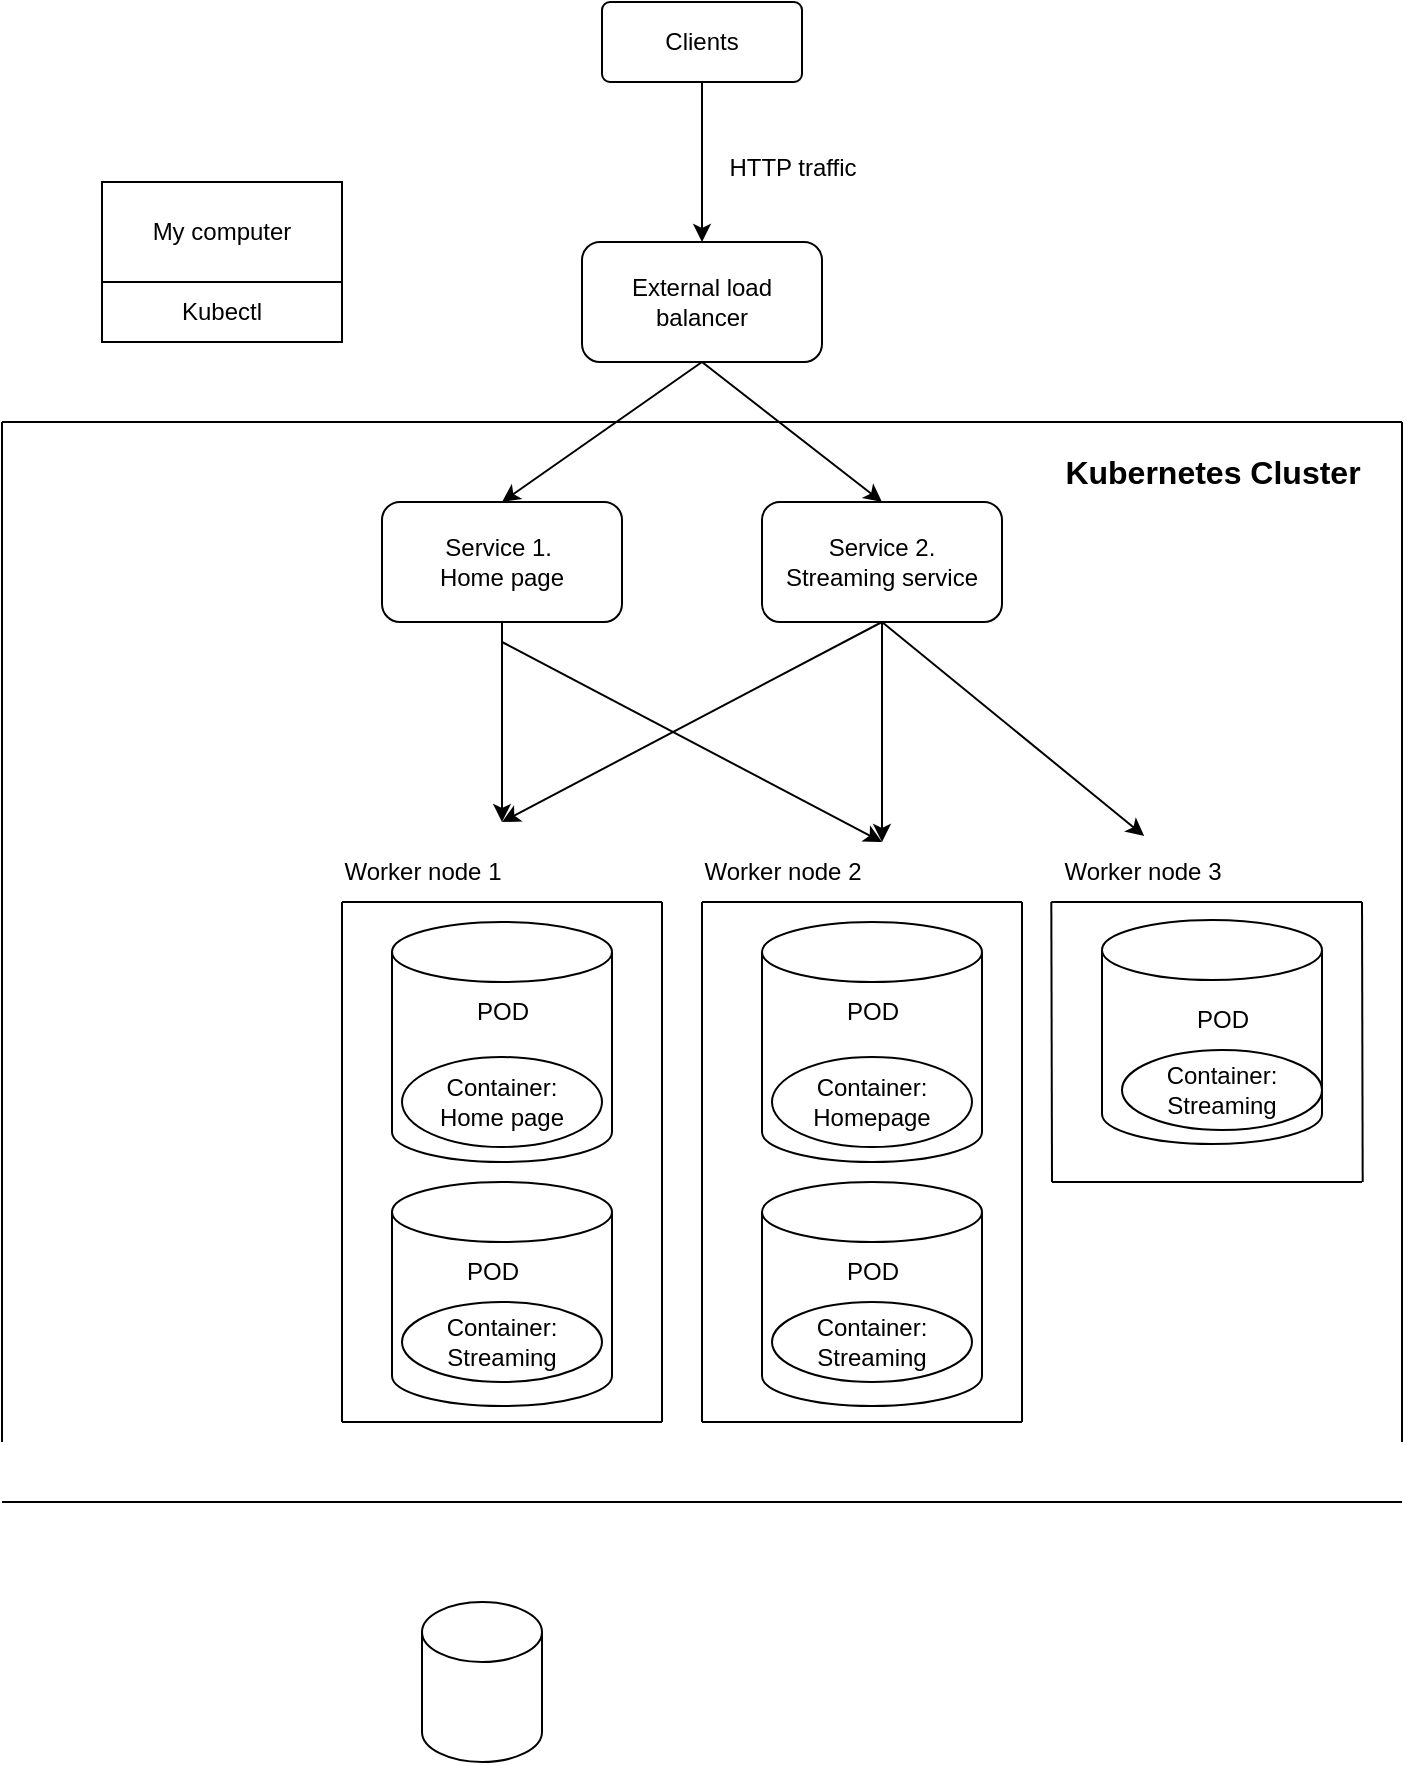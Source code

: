<mxfile version="21.3.2" type="github">
  <diagram name="Sivu-1" id="sKDdfknFH7Cz9x-xk31o">
    <mxGraphModel dx="1026" dy="653" grid="1" gridSize="10" guides="1" tooltips="1" connect="1" arrows="1" fold="1" page="1" pageScale="1" pageWidth="827" pageHeight="1169" math="0" shadow="0">
      <root>
        <mxCell id="0" />
        <mxCell id="1" parent="0" />
        <mxCell id="ZEjh7lJmkJP0OWDX7xh0-1" value="External load balancer" style="rounded=1;whiteSpace=wrap;html=1;" parent="1" vertex="1">
          <mxGeometry x="340" y="190" width="120" height="60" as="geometry" />
        </mxCell>
        <mxCell id="ZEjh7lJmkJP0OWDX7xh0-2" value="" style="endArrow=classic;html=1;rounded=0;entryX=0.5;entryY=0;entryDx=0;entryDy=0;" parent="1" target="ZEjh7lJmkJP0OWDX7xh0-1" edge="1">
          <mxGeometry width="50" height="50" relative="1" as="geometry">
            <mxPoint x="400" y="110" as="sourcePoint" />
            <mxPoint x="440" y="260" as="targetPoint" />
          </mxGeometry>
        </mxCell>
        <mxCell id="ZEjh7lJmkJP0OWDX7xh0-4" style="edgeStyle=orthogonalEdgeStyle;rounded=0;orthogonalLoop=1;jettySize=auto;html=1;exitX=0.5;exitY=1;exitDx=0;exitDy=0;" parent="1" edge="1">
          <mxGeometry relative="1" as="geometry">
            <mxPoint x="425.5" y="681" as="sourcePoint" />
            <mxPoint x="425.5" y="681" as="targetPoint" />
          </mxGeometry>
        </mxCell>
        <mxCell id="ZEjh7lJmkJP0OWDX7xh0-7" value="" style="endArrow=classic;html=1;rounded=0;exitX=0.5;exitY=1;exitDx=0;exitDy=0;entryX=0.5;entryY=0;entryDx=0;entryDy=0;" parent="1" source="ZEjh7lJmkJP0OWDX7xh0-1" edge="1" target="ztrkCr3DdEQu6RkhGDGT-4">
          <mxGeometry width="50" height="50" relative="1" as="geometry">
            <mxPoint x="390" y="370" as="sourcePoint" />
            <mxPoint x="401.2" y="314.96" as="targetPoint" />
          </mxGeometry>
        </mxCell>
        <mxCell id="ZEjh7lJmkJP0OWDX7xh0-8" value="&lt;br&gt;&lt;br&gt;&lt;br&gt;&lt;br&gt;&lt;br&gt;&lt;br&gt;&lt;br&gt;&lt;br&gt;" style="shape=cylinder3;whiteSpace=wrap;html=1;boundedLbl=1;backgroundOutline=1;size=15;" parent="1" vertex="1">
          <mxGeometry x="245" y="530" width="110" height="120" as="geometry" />
        </mxCell>
        <mxCell id="ZEjh7lJmkJP0OWDX7xh0-11" value="Clients" style="rounded=1;arcSize=10;whiteSpace=wrap;html=1;align=center;" parent="1" vertex="1">
          <mxGeometry x="350" y="70" width="100" height="40" as="geometry" />
        </mxCell>
        <mxCell id="ZEjh7lJmkJP0OWDX7xh0-13" value="HTTP traffic" style="text;html=1;align=center;verticalAlign=middle;resizable=0;points=[];autosize=1;strokeColor=none;fillColor=none;" parent="1" vertex="1">
          <mxGeometry x="400" y="138" width="90" height="30" as="geometry" />
        </mxCell>
        <mxCell id="ZEjh7lJmkJP0OWDX7xh0-15" value="Service 1.&amp;nbsp;&lt;br&gt;Home page" style="rounded=1;whiteSpace=wrap;html=1;" parent="1" vertex="1">
          <mxGeometry x="240" y="320" width="120" height="60" as="geometry" />
        </mxCell>
        <mxCell id="ZEjh7lJmkJP0OWDX7xh0-16" value="&lt;br&gt;&lt;br&gt;" style="shape=cylinder3;whiteSpace=wrap;html=1;boundedLbl=1;backgroundOutline=1;size=15;" parent="1" vertex="1">
          <mxGeometry x="245" y="660" width="110" height="112" as="geometry" />
        </mxCell>
        <mxCell id="ZEjh7lJmkJP0OWDX7xh0-18" value="Container:&lt;br&gt;Home page" style="ellipse;whiteSpace=wrap;html=1;align=center;newEdgeStyle={&quot;edgeStyle&quot;:&quot;entityRelationEdgeStyle&quot;,&quot;startArrow&quot;:&quot;none&quot;,&quot;endArrow&quot;:&quot;none&quot;,&quot;segment&quot;:10,&quot;curved&quot;:1,&quot;sourcePerimeterSpacing&quot;:0,&quot;targetPerimeterSpacing&quot;:0};treeFolding=1;treeMoving=1;" parent="1" vertex="1">
          <mxGeometry x="250" y="597.5" width="100" height="45" as="geometry" />
        </mxCell>
        <mxCell id="ZEjh7lJmkJP0OWDX7xh0-19" value="Container:&lt;br&gt;Streaming" style="ellipse;whiteSpace=wrap;html=1;align=center;newEdgeStyle={&quot;edgeStyle&quot;:&quot;entityRelationEdgeStyle&quot;,&quot;startArrow&quot;:&quot;none&quot;,&quot;endArrow&quot;:&quot;none&quot;,&quot;segment&quot;:10,&quot;curved&quot;:1,&quot;sourcePerimeterSpacing&quot;:0,&quot;targetPerimeterSpacing&quot;:0};treeFolding=1;treeMoving=1;" parent="1" vertex="1">
          <mxGeometry x="250" y="720" width="100" height="40" as="geometry" />
        </mxCell>
        <mxCell id="ztrkCr3DdEQu6RkhGDGT-3" value="" style="endArrow=classic;html=1;rounded=0;exitX=0.5;exitY=1;exitDx=0;exitDy=0;" edge="1" parent="1" source="ZEjh7lJmkJP0OWDX7xh0-15">
          <mxGeometry width="50" height="50" relative="1" as="geometry">
            <mxPoint x="410" y="260" as="sourcePoint" />
            <mxPoint x="300" y="480" as="targetPoint" />
          </mxGeometry>
        </mxCell>
        <mxCell id="ztrkCr3DdEQu6RkhGDGT-4" value="Service 2.&lt;br&gt;Streaming service" style="rounded=1;whiteSpace=wrap;html=1;" vertex="1" parent="1">
          <mxGeometry x="430" y="320" width="120" height="60" as="geometry" />
        </mxCell>
        <mxCell id="ztrkCr3DdEQu6RkhGDGT-6" value="" style="endArrow=classic;html=1;rounded=0;exitX=0.5;exitY=1;exitDx=0;exitDy=0;entryX=0.5;entryY=0;entryDx=0;entryDy=0;" edge="1" parent="1" source="ZEjh7lJmkJP0OWDX7xh0-1" target="ZEjh7lJmkJP0OWDX7xh0-15">
          <mxGeometry width="50" height="50" relative="1" as="geometry">
            <mxPoint x="410" y="260" as="sourcePoint" />
            <mxPoint x="447" y="330" as="targetPoint" />
          </mxGeometry>
        </mxCell>
        <mxCell id="ztrkCr3DdEQu6RkhGDGT-12" value="" style="endArrow=classic;html=1;rounded=0;exitX=0.5;exitY=1;exitDx=0;exitDy=0;entryX=0.5;entryY=0;entryDx=0;entryDy=0;entryPerimeter=0;" edge="1" parent="1" source="ztrkCr3DdEQu6RkhGDGT-4">
          <mxGeometry width="50" height="50" relative="1" as="geometry">
            <mxPoint x="490" y="380" as="sourcePoint" />
            <mxPoint x="490.0" y="490" as="targetPoint" />
          </mxGeometry>
        </mxCell>
        <mxCell id="ztrkCr3DdEQu6RkhGDGT-13" value="Worker node 1" style="text;html=1;align=center;verticalAlign=middle;resizable=0;points=[];autosize=1;strokeColor=none;fillColor=none;" vertex="1" parent="1">
          <mxGeometry x="210" y="490" width="100" height="30" as="geometry" />
        </mxCell>
        <mxCell id="ztrkCr3DdEQu6RkhGDGT-14" value="Worker node 2" style="text;html=1;align=center;verticalAlign=middle;resizable=0;points=[];autosize=1;strokeColor=none;fillColor=none;" vertex="1" parent="1">
          <mxGeometry x="390" y="490" width="100" height="30" as="geometry" />
        </mxCell>
        <mxCell id="ztrkCr3DdEQu6RkhGDGT-15" style="edgeStyle=orthogonalEdgeStyle;rounded=0;orthogonalLoop=1;jettySize=auto;html=1;exitX=0.5;exitY=1;exitDx=0;exitDy=0;" edge="1" parent="1">
          <mxGeometry relative="1" as="geometry">
            <mxPoint x="610.5" y="681" as="sourcePoint" />
            <mxPoint x="610.5" y="681" as="targetPoint" />
          </mxGeometry>
        </mxCell>
        <mxCell id="ztrkCr3DdEQu6RkhGDGT-16" value="&lt;br&gt;&lt;br&gt;" style="shape=cylinder3;whiteSpace=wrap;html=1;boundedLbl=1;backgroundOutline=1;size=15;" vertex="1" parent="1">
          <mxGeometry x="430" y="530" width="110" height="120" as="geometry" />
        </mxCell>
        <mxCell id="ztrkCr3DdEQu6RkhGDGT-17" value="&lt;br&gt;&lt;br&gt;" style="shape=cylinder3;whiteSpace=wrap;html=1;boundedLbl=1;backgroundOutline=1;size=15;" vertex="1" parent="1">
          <mxGeometry x="430" y="660" width="110" height="112" as="geometry" />
        </mxCell>
        <mxCell id="ztrkCr3DdEQu6RkhGDGT-18" value="Container:&lt;br&gt;Homepage" style="ellipse;whiteSpace=wrap;html=1;align=center;newEdgeStyle={&quot;edgeStyle&quot;:&quot;entityRelationEdgeStyle&quot;,&quot;startArrow&quot;:&quot;none&quot;,&quot;endArrow&quot;:&quot;none&quot;,&quot;segment&quot;:10,&quot;curved&quot;:1,&quot;sourcePerimeterSpacing&quot;:0,&quot;targetPerimeterSpacing&quot;:0};treeFolding=1;treeMoving=1;" vertex="1" parent="1">
          <mxGeometry x="435" y="597.5" width="100" height="45" as="geometry" />
        </mxCell>
        <mxCell id="ztrkCr3DdEQu6RkhGDGT-19" value="Container:&lt;br&gt;Streaming" style="ellipse;whiteSpace=wrap;html=1;align=center;newEdgeStyle={&quot;edgeStyle&quot;:&quot;entityRelationEdgeStyle&quot;,&quot;startArrow&quot;:&quot;none&quot;,&quot;endArrow&quot;:&quot;none&quot;,&quot;segment&quot;:10,&quot;curved&quot;:1,&quot;sourcePerimeterSpacing&quot;:0,&quot;targetPerimeterSpacing&quot;:0};treeFolding=1;treeMoving=1;" vertex="1" parent="1">
          <mxGeometry x="435" y="720" width="100" height="40" as="geometry" />
        </mxCell>
        <mxCell id="ztrkCr3DdEQu6RkhGDGT-20" value="&lt;br&gt;&lt;br&gt;" style="shape=cylinder3;whiteSpace=wrap;html=1;boundedLbl=1;backgroundOutline=1;size=15;" vertex="1" parent="1">
          <mxGeometry x="600" y="529" width="110" height="112" as="geometry" />
        </mxCell>
        <mxCell id="ztrkCr3DdEQu6RkhGDGT-21" value="Container:&lt;br&gt;Streaming" style="ellipse;whiteSpace=wrap;html=1;align=center;newEdgeStyle={&quot;edgeStyle&quot;:&quot;entityRelationEdgeStyle&quot;,&quot;startArrow&quot;:&quot;none&quot;,&quot;endArrow&quot;:&quot;none&quot;,&quot;segment&quot;:10,&quot;curved&quot;:1,&quot;sourcePerimeterSpacing&quot;:0,&quot;targetPerimeterSpacing&quot;:0};treeFolding=1;treeMoving=1;" vertex="1" parent="1">
          <mxGeometry x="610" y="594" width="100" height="40" as="geometry" />
        </mxCell>
        <mxCell id="ztrkCr3DdEQu6RkhGDGT-22" value="" style="endArrow=classic;html=1;rounded=0;exitX=0.5;exitY=1;exitDx=0;exitDy=0;" edge="1" parent="1" source="ztrkCr3DdEQu6RkhGDGT-4">
          <mxGeometry width="50" height="50" relative="1" as="geometry">
            <mxPoint x="310" y="390" as="sourcePoint" />
            <mxPoint x="300" y="480" as="targetPoint" />
          </mxGeometry>
        </mxCell>
        <mxCell id="ztrkCr3DdEQu6RkhGDGT-23" value="" style="endArrow=classic;html=1;rounded=0;" edge="1" parent="1">
          <mxGeometry width="50" height="50" relative="1" as="geometry">
            <mxPoint x="300" y="390" as="sourcePoint" />
            <mxPoint x="490" y="490" as="targetPoint" />
          </mxGeometry>
        </mxCell>
        <mxCell id="ztrkCr3DdEQu6RkhGDGT-24" value="Worker node 3" style="text;html=1;align=center;verticalAlign=middle;resizable=0;points=[];autosize=1;strokeColor=none;fillColor=none;" vertex="1" parent="1">
          <mxGeometry x="570" y="490" width="100" height="30" as="geometry" />
        </mxCell>
        <mxCell id="ztrkCr3DdEQu6RkhGDGT-42" style="edgeStyle=orthogonalEdgeStyle;rounded=0;orthogonalLoop=1;jettySize=auto;html=1;exitX=0.75;exitY=0;exitDx=0;exitDy=0;entryX=0.75;entryY=1;entryDx=0;entryDy=0;" edge="1" parent="1" source="ztrkCr3DdEQu6RkhGDGT-26" target="ztrkCr3DdEQu6RkhGDGT-41">
          <mxGeometry relative="1" as="geometry" />
        </mxCell>
        <mxCell id="ztrkCr3DdEQu6RkhGDGT-26" value="Kubectl" style="rounded=0;whiteSpace=wrap;html=1;" vertex="1" parent="1">
          <mxGeometry x="100" y="210" width="120" height="30" as="geometry" />
        </mxCell>
        <mxCell id="ztrkCr3DdEQu6RkhGDGT-28" value="POD" style="text;html=1;align=center;verticalAlign=middle;resizable=0;points=[];autosize=1;strokeColor=none;fillColor=none;" vertex="1" parent="1">
          <mxGeometry x="275" y="560" width="50" height="30" as="geometry" />
        </mxCell>
        <mxCell id="ztrkCr3DdEQu6RkhGDGT-29" value="POD" style="text;html=1;align=center;verticalAlign=middle;resizable=0;points=[];autosize=1;strokeColor=none;fillColor=none;" vertex="1" parent="1">
          <mxGeometry x="270" y="690" width="50" height="30" as="geometry" />
        </mxCell>
        <mxCell id="ztrkCr3DdEQu6RkhGDGT-30" value="POD" style="text;html=1;align=center;verticalAlign=middle;resizable=0;points=[];autosize=1;strokeColor=none;fillColor=none;" vertex="1" parent="1">
          <mxGeometry x="460" y="560" width="50" height="30" as="geometry" />
        </mxCell>
        <mxCell id="ztrkCr3DdEQu6RkhGDGT-31" value="POD" style="text;html=1;align=center;verticalAlign=middle;resizable=0;points=[];autosize=1;strokeColor=none;fillColor=none;" vertex="1" parent="1">
          <mxGeometry x="460" y="690" width="50" height="30" as="geometry" />
        </mxCell>
        <mxCell id="ztrkCr3DdEQu6RkhGDGT-32" value="POD" style="text;html=1;align=center;verticalAlign=middle;resizable=0;points=[];autosize=1;strokeColor=none;fillColor=none;" vertex="1" parent="1">
          <mxGeometry x="635" y="564" width="50" height="30" as="geometry" />
        </mxCell>
        <mxCell id="ztrkCr3DdEQu6RkhGDGT-33" value="" style="endArrow=classic;html=1;rounded=0;entryX=0.511;entryY=-0.1;entryDx=0;entryDy=0;entryPerimeter=0;" edge="1" parent="1" target="ztrkCr3DdEQu6RkhGDGT-24">
          <mxGeometry width="50" height="50" relative="1" as="geometry">
            <mxPoint x="490" y="380" as="sourcePoint" />
            <mxPoint x="500.0" y="500" as="targetPoint" />
          </mxGeometry>
        </mxCell>
        <mxCell id="ztrkCr3DdEQu6RkhGDGT-35" value="" style="endArrow=none;html=1;rounded=0;" edge="1" parent="1">
          <mxGeometry width="50" height="50" relative="1" as="geometry">
            <mxPoint x="50" y="790" as="sourcePoint" />
            <mxPoint x="50" y="280" as="targetPoint" />
            <Array as="points">
              <mxPoint x="50" y="540" />
            </Array>
          </mxGeometry>
        </mxCell>
        <mxCell id="ztrkCr3DdEQu6RkhGDGT-36" value="" style="endArrow=none;html=1;rounded=0;" edge="1" parent="1">
          <mxGeometry width="50" height="50" relative="1" as="geometry">
            <mxPoint x="750" y="280" as="sourcePoint" />
            <mxPoint x="50" y="280" as="targetPoint" />
          </mxGeometry>
        </mxCell>
        <mxCell id="ztrkCr3DdEQu6RkhGDGT-37" value="" style="endArrow=none;html=1;rounded=0;" edge="1" parent="1">
          <mxGeometry width="50" height="50" relative="1" as="geometry">
            <mxPoint x="750" y="790" as="sourcePoint" />
            <mxPoint x="750" y="280" as="targetPoint" />
          </mxGeometry>
        </mxCell>
        <mxCell id="ztrkCr3DdEQu6RkhGDGT-38" value="" style="endArrow=none;html=1;rounded=0;" edge="1" parent="1">
          <mxGeometry width="50" height="50" relative="1" as="geometry">
            <mxPoint x="750" y="820" as="sourcePoint" />
            <mxPoint x="50" y="820" as="targetPoint" />
          </mxGeometry>
        </mxCell>
        <mxCell id="ztrkCr3DdEQu6RkhGDGT-39" value="&lt;b&gt;&lt;font style=&quot;font-size: 16px;&quot;&gt;Kubernetes Cluster&lt;/font&gt;&lt;/b&gt;" style="text;html=1;align=center;verticalAlign=middle;resizable=0;points=[];autosize=1;strokeColor=none;fillColor=none;" vertex="1" parent="1">
          <mxGeometry x="570" y="290" width="170" height="30" as="geometry" />
        </mxCell>
        <mxCell id="ztrkCr3DdEQu6RkhGDGT-41" value="My computer" style="rounded=0;whiteSpace=wrap;html=1;" vertex="1" parent="1">
          <mxGeometry x="100" y="160" width="120" height="50" as="geometry" />
        </mxCell>
        <mxCell id="ztrkCr3DdEQu6RkhGDGT-43" value="" style="endArrow=none;html=1;rounded=0;" edge="1" parent="1">
          <mxGeometry width="50" height="50" relative="1" as="geometry">
            <mxPoint x="220" y="780" as="sourcePoint" />
            <mxPoint x="220" y="520" as="targetPoint" />
            <Array as="points">
              <mxPoint x="220" y="780" />
            </Array>
          </mxGeometry>
        </mxCell>
        <mxCell id="ztrkCr3DdEQu6RkhGDGT-44" value="" style="endArrow=none;html=1;rounded=0;" edge="1" parent="1">
          <mxGeometry width="50" height="50" relative="1" as="geometry">
            <mxPoint x="380" y="780" as="sourcePoint" />
            <mxPoint x="380" y="520" as="targetPoint" />
            <Array as="points">
              <mxPoint x="380" y="780" />
            </Array>
          </mxGeometry>
        </mxCell>
        <mxCell id="ztrkCr3DdEQu6RkhGDGT-46" value="" style="endArrow=none;html=1;rounded=0;" edge="1" parent="1">
          <mxGeometry width="50" height="50" relative="1" as="geometry">
            <mxPoint x="220" y="520" as="sourcePoint" />
            <mxPoint x="380" y="520" as="targetPoint" />
          </mxGeometry>
        </mxCell>
        <mxCell id="ztrkCr3DdEQu6RkhGDGT-47" value="" style="endArrow=none;html=1;rounded=0;" edge="1" parent="1">
          <mxGeometry width="50" height="50" relative="1" as="geometry">
            <mxPoint x="220" y="780" as="sourcePoint" />
            <mxPoint x="380" y="780" as="targetPoint" />
          </mxGeometry>
        </mxCell>
        <mxCell id="ztrkCr3DdEQu6RkhGDGT-48" value="" style="endArrow=none;html=1;rounded=0;" edge="1" parent="1">
          <mxGeometry width="50" height="50" relative="1" as="geometry">
            <mxPoint x="400" y="780" as="sourcePoint" />
            <mxPoint x="400" y="520" as="targetPoint" />
            <Array as="points">
              <mxPoint x="400" y="780" />
            </Array>
          </mxGeometry>
        </mxCell>
        <mxCell id="ztrkCr3DdEQu6RkhGDGT-49" value="" style="endArrow=none;html=1;rounded=0;" edge="1" parent="1">
          <mxGeometry width="50" height="50" relative="1" as="geometry">
            <mxPoint x="560" y="780" as="sourcePoint" />
            <mxPoint x="560" y="520" as="targetPoint" />
            <Array as="points">
              <mxPoint x="560" y="780" />
            </Array>
          </mxGeometry>
        </mxCell>
        <mxCell id="ztrkCr3DdEQu6RkhGDGT-50" value="" style="endArrow=none;html=1;rounded=0;" edge="1" parent="1">
          <mxGeometry width="50" height="50" relative="1" as="geometry">
            <mxPoint x="400" y="520" as="sourcePoint" />
            <mxPoint x="560" y="520" as="targetPoint" />
          </mxGeometry>
        </mxCell>
        <mxCell id="ztrkCr3DdEQu6RkhGDGT-51" value="" style="endArrow=none;html=1;rounded=0;" edge="1" parent="1">
          <mxGeometry width="50" height="50" relative="1" as="geometry">
            <mxPoint x="400" y="780" as="sourcePoint" />
            <mxPoint x="560" y="780" as="targetPoint" />
          </mxGeometry>
        </mxCell>
        <mxCell id="ztrkCr3DdEQu6RkhGDGT-52" value="" style="endArrow=none;html=1;rounded=0;" edge="1" parent="1">
          <mxGeometry width="50" height="50" relative="1" as="geometry">
            <mxPoint x="575" y="660" as="sourcePoint" />
            <mxPoint x="574.66" y="520" as="targetPoint" />
            <Array as="points" />
          </mxGeometry>
        </mxCell>
        <mxCell id="ztrkCr3DdEQu6RkhGDGT-54" value="" style="endArrow=none;html=1;rounded=0;" edge="1" parent="1">
          <mxGeometry width="50" height="50" relative="1" as="geometry">
            <mxPoint x="574.66" y="520" as="sourcePoint" />
            <mxPoint x="730" y="520" as="targetPoint" />
          </mxGeometry>
        </mxCell>
        <mxCell id="ztrkCr3DdEQu6RkhGDGT-55" value="" style="endArrow=none;html=1;rounded=0;" edge="1" parent="1">
          <mxGeometry width="50" height="50" relative="1" as="geometry">
            <mxPoint x="575.0" y="660" as="sourcePoint" />
            <mxPoint x="730" y="660" as="targetPoint" />
            <Array as="points">
              <mxPoint x="650.34" y="660" />
            </Array>
          </mxGeometry>
        </mxCell>
        <mxCell id="ztrkCr3DdEQu6RkhGDGT-56" value="" style="endArrow=none;html=1;rounded=0;" edge="1" parent="1">
          <mxGeometry width="50" height="50" relative="1" as="geometry">
            <mxPoint x="730.34" y="660" as="sourcePoint" />
            <mxPoint x="730.0" y="520" as="targetPoint" />
            <Array as="points" />
          </mxGeometry>
        </mxCell>
        <mxCell id="ztrkCr3DdEQu6RkhGDGT-57" value="" style="shape=cylinder3;whiteSpace=wrap;html=1;boundedLbl=1;backgroundOutline=1;size=15;" vertex="1" parent="1">
          <mxGeometry x="260" y="870" width="60" height="80" as="geometry" />
        </mxCell>
      </root>
    </mxGraphModel>
  </diagram>
</mxfile>
